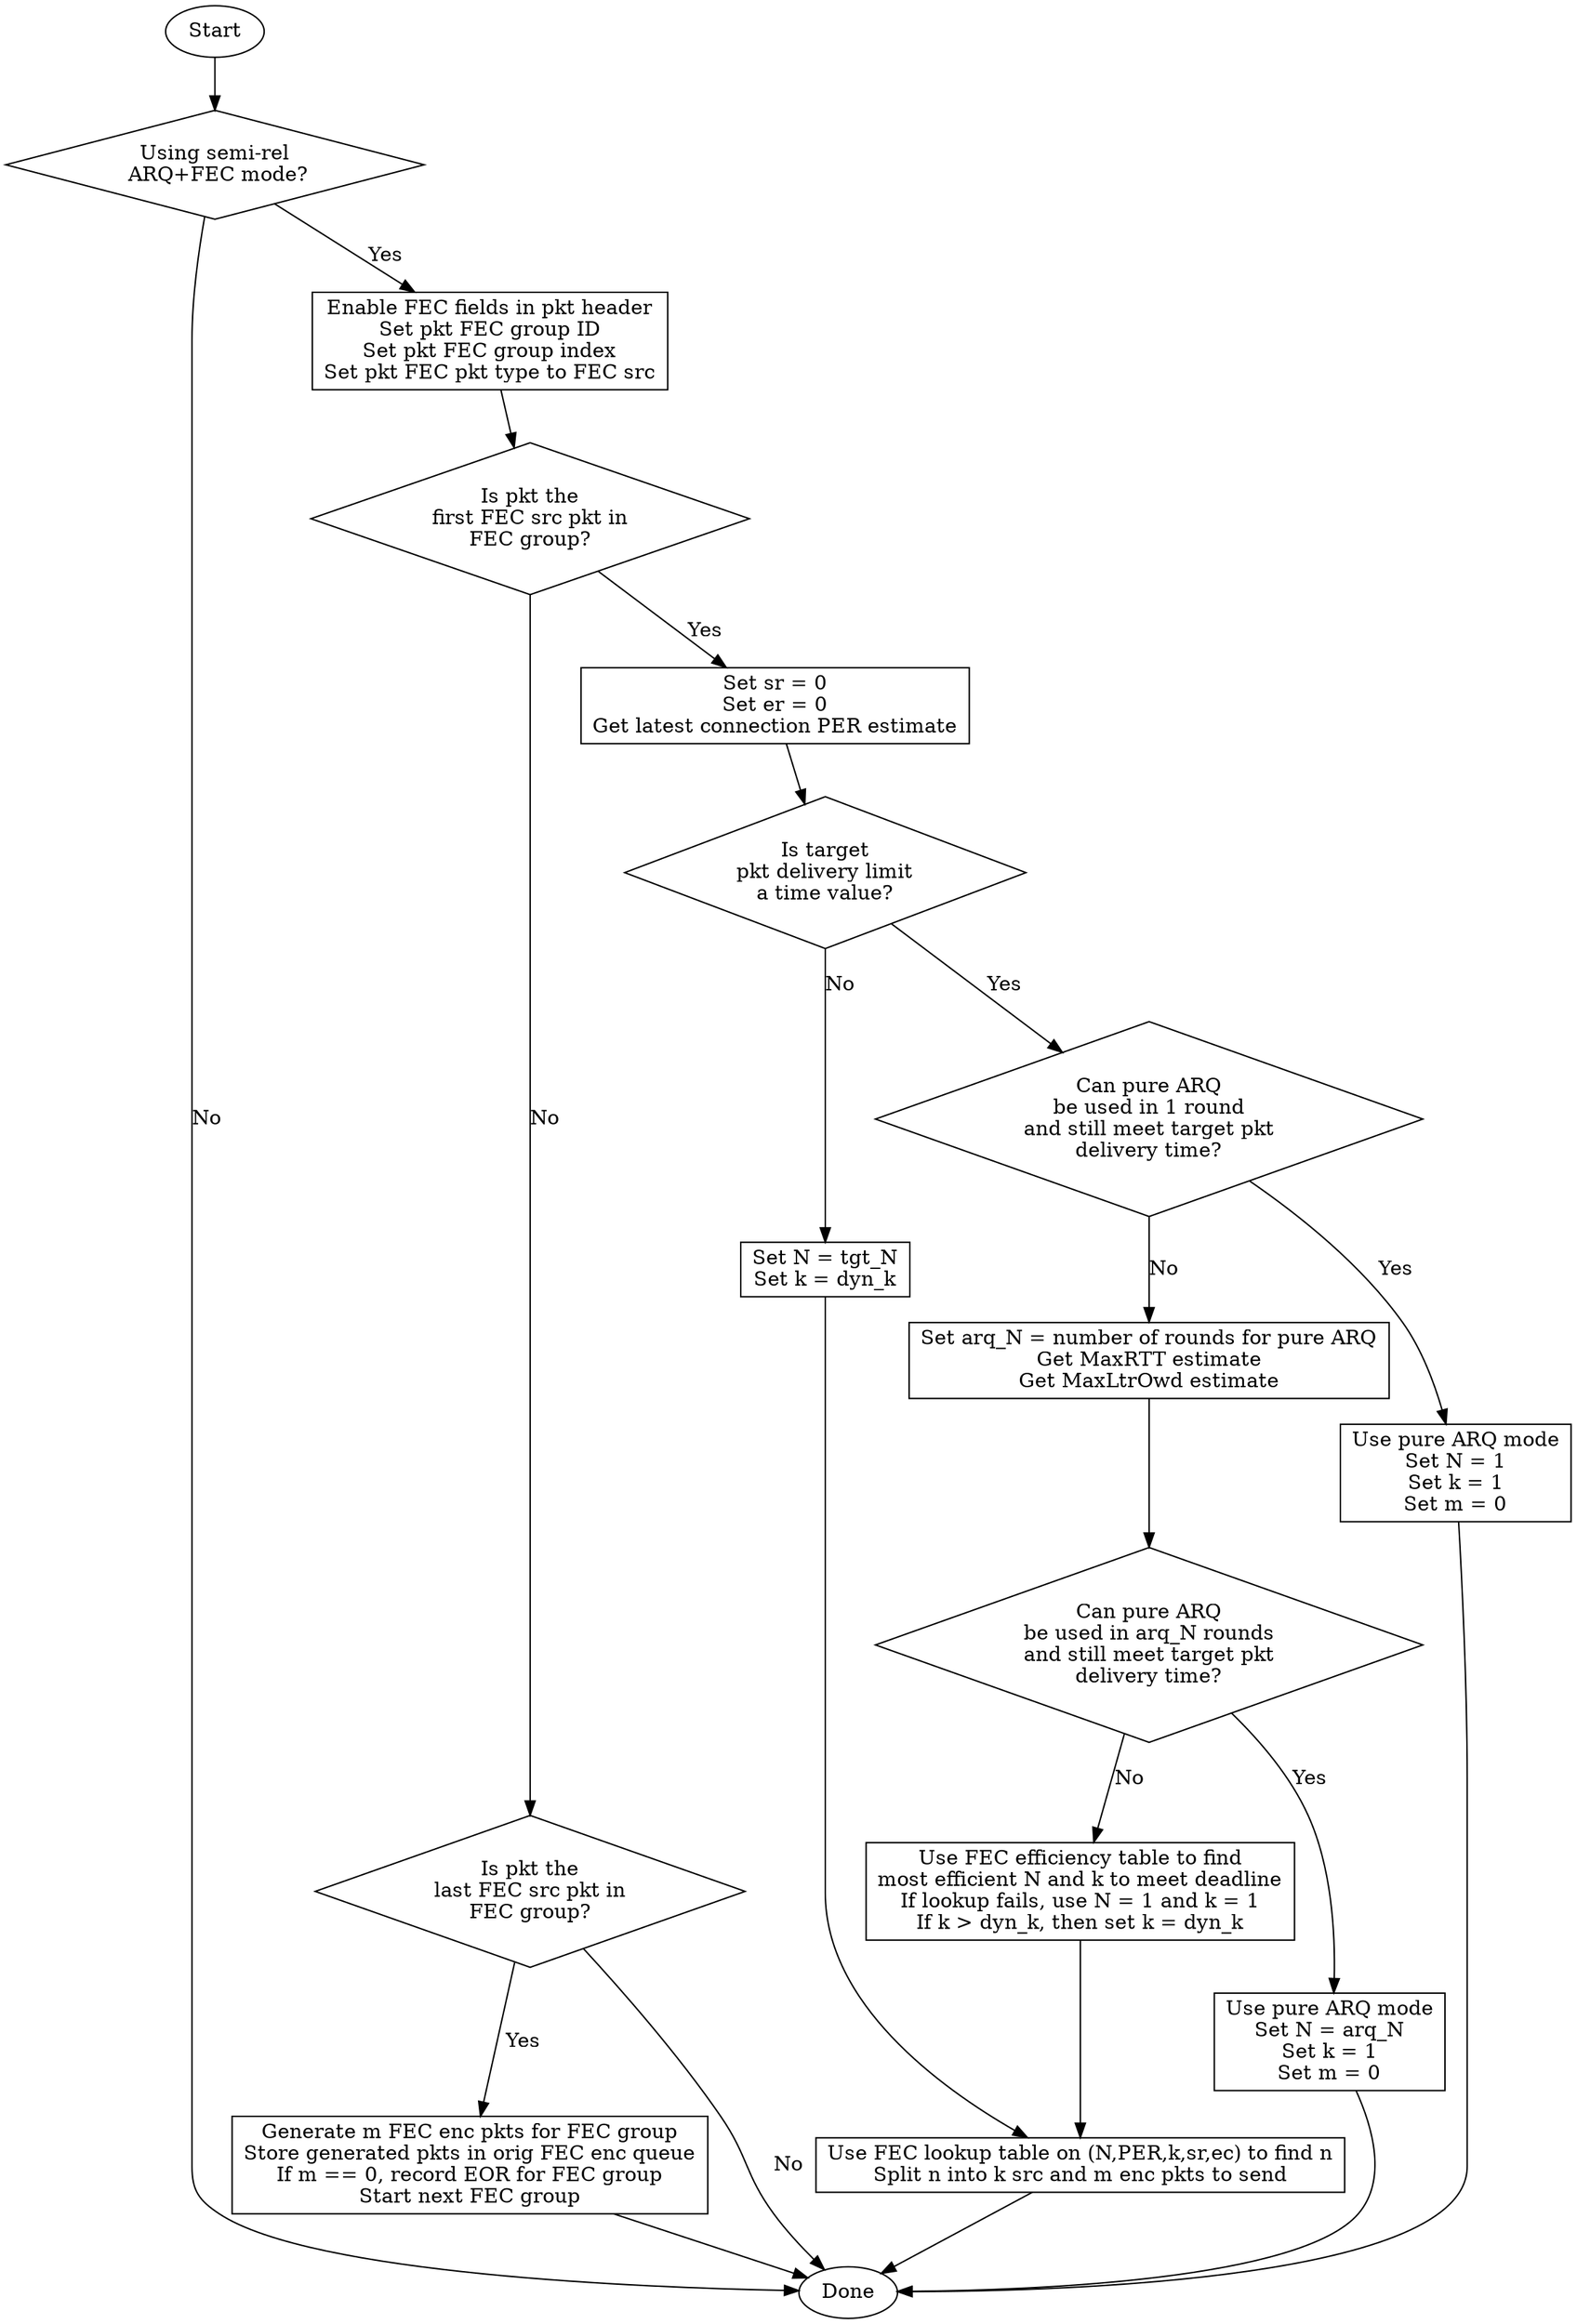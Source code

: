 digraph sliq_data_can_send {
    strt [ shape = ellipse, label = "Start" ];
    done [ shape = ellipse, label = "Done" ];
    blk1 [ shape = box,     label = "Enable FEC fields in pkt header\nSet pkt FEC group ID\nSet pkt FEC group index\nSet pkt FEC pkt type to FEC src" ];
    blk2 [ shape = box,     label = "Generate m FEC enc pkts for FEC group\nStore generated pkts in orig FEC enc queue\nIf m == 0, record EOR for FEC group\nStart next FEC group" ];
    blk3 [ shape = box,     label = "Set sr = 0\nSet er = 0\nGet latest connection PER estimate" ];
    blk4 [ shape = box,     label = "Set N = tgt_N\nSet k = dyn_k" ];
    blk5 [ shape = box,     label = "Use pure ARQ mode\nSet N = 1\nSet k = 1\nSet m = 0" ];
    blk6 [ shape = box,     label = "Set arq_N = number of rounds for pure ARQ\nGet MaxRTT estimate\nGet MaxLtrOwd estimate" ];
    blk7 [ shape = box,     label = "Use pure ARQ mode\nSet N = arq_N\nSet k = 1\nSet m = 0" ];
    blk8 [ shape = box,     label = "Use FEC efficiency table to find\nmost efficient N and k to meet deadline\nIf lookup fails, use N = 1 and k = 1\nIf k > dyn_k, then set k = dyn_k" ];
    blk9 [ shape = box,     label = "Use FEC lookup table on (N,PER,k,sr,ec) to find n\nSplit n into k src and m enc pkts to send" ];
    dsc1 [ shape = diamond, label = "Using semi-rel\n ARQ+FEC mode?" ];
    dsc2 [ shape = diamond, label = "Is pkt the\nfirst FEC src pkt in\nFEC group?" ];
    dsc3 [ shape = diamond, label = "Is pkt the\nlast FEC src pkt in\nFEC group?" ];
    dsc4 [ shape = diamond, label = "Is target\npkt delivery limit\na time value?" ];
    dsc5 [ shape = diamond, label = "Can pure ARQ\nbe used in 1 round\nand still meet target pkt\ndelivery time?" ];
    dsc6 [ shape = diamond, label = "Can pure ARQ\nbe used in arq_N rounds\nand still meet target pkt\ndelivery time?" ];

    strt -> dsc1;

    dsc1 -> blk1 [ label = "Yes" ];
    dsc1 -> done [ label = "No" ];

    blk1 -> dsc2;

    dsc2 -> blk3 [ label = "Yes" ];
    dsc2 -> dsc3 [ label = "No" ];

    dsc3 -> blk2 [ label = "Yes" ];
    dsc3 -> done [ label = "No" ];

    blk2 -> done;
    blk3 -> dsc4;

    dsc4 -> dsc5 [ label = "Yes" ];
    dsc4 -> blk4 [ label = "No" ];

    blk4 -> blk9;

    dsc5 -> blk5 [ label = "Yes" ];
    dsc5 -> blk6 [ label = "No" ];

    blk5 -> done;
    blk6 -> dsc6;

    dsc6 -> blk7 [ label = "Yes" ];
    dsc6 -> blk8 [ label = "No" ];

    blk7 -> done;
    blk8 -> blk9;

    blk9 -> done;
}
